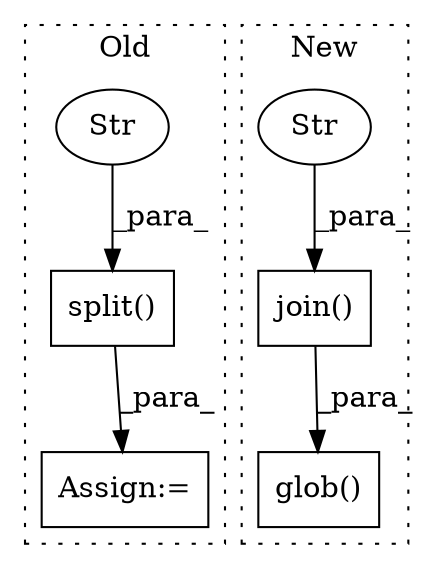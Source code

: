 digraph G {
subgraph cluster0 {
1 [label="split()" a="75" s="625,652" l="24,1" shape="box"];
3 [label="Str" a="66" s="649" l="3" shape="ellipse"];
6 [label="Assign:=" a="68" s="622" l="3" shape="box"];
label = "Old";
style="dotted";
}
subgraph cluster1 {
2 [label="glob()" a="75" s="181,244" l="19,22" shape="box"];
4 [label="join()" a="75" s="200,243" l="13,1" shape="box"];
5 [label="Str" a="66" s="233" l="10" shape="ellipse"];
label = "New";
style="dotted";
}
1 -> 6 [label="_para_"];
3 -> 1 [label="_para_"];
4 -> 2 [label="_para_"];
5 -> 4 [label="_para_"];
}